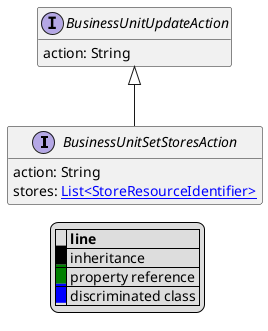 @startuml

hide empty fields
hide empty methods
legend
|= |= line |
|<back:black>   </back>| inheritance |
|<back:green>   </back>| property reference |
|<back:blue>   </back>| discriminated class |
endlegend
interface BusinessUnitSetStoresAction [[BusinessUnitSetStoresAction.svg]] extends BusinessUnitUpdateAction {
    action: String
    stores: [[StoreResourceIdentifier.svg List<StoreResourceIdentifier>]]
}
interface BusinessUnitUpdateAction [[BusinessUnitUpdateAction.svg]]  {
    action: String
}





@enduml
